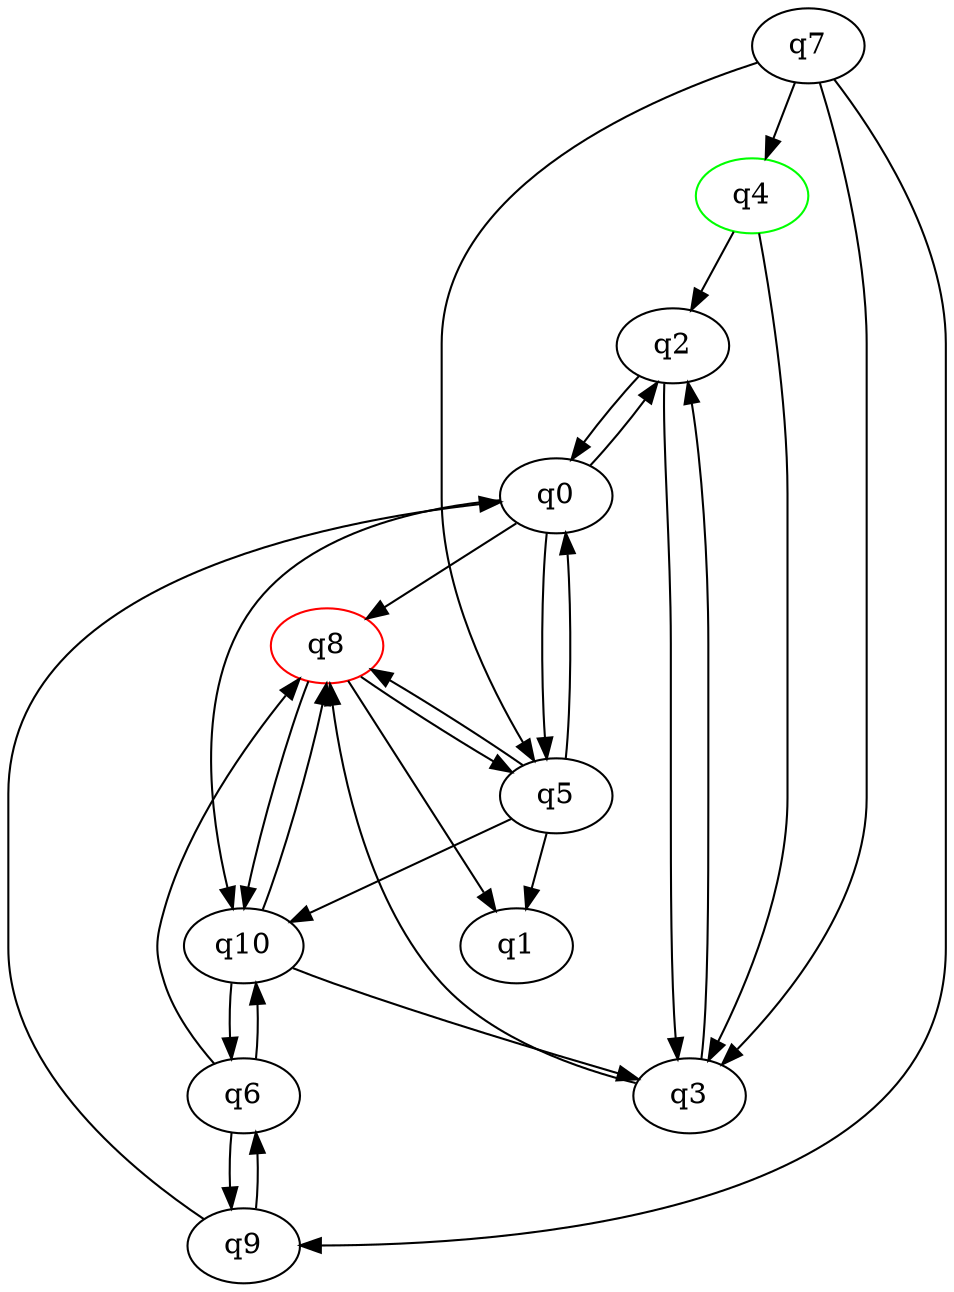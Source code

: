 digraph A{
q4 [initial=1,color=green];
q8 [final=1,color=red];
q0 -> q2;
q0 -> q5;
q0 -> q8;
q0 -> q10;
q2 -> q0;
q2 -> q3;
q3 -> q2;
q3 -> q8;
q4 -> q2;
q4 -> q3;
q5 -> q0;
q5 -> q1;
q5 -> q8;
q5 -> q10;
q6 -> q8;
q6 -> q9;
q6 -> q10;
q7 -> q3;
q7 -> q4;
q7 -> q5;
q7 -> q9;
q8 -> q1;
q8 -> q5;
q8 -> q10;
q9 -> q0;
q9 -> q6;
q10 -> q3;
q10 -> q6;
q10 -> q8;
}